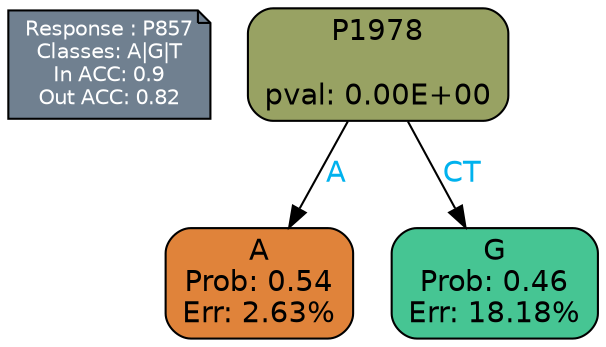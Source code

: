 digraph Tree {
node [shape=box, style="filled, rounded", color="black", fontname=helvetica] ;
graph [ranksep=equally, splines=polylines, bgcolor=transparent, dpi=600] ;
edge [fontname=helvetica] ;
LEGEND [label="Response : P857
Classes: A|G|T
In ACC: 0.9
Out ACC: 0.82
",shape=note,align=left,style=filled,fillcolor="slategray",fontcolor="white",fontsize=10];1 [label="P1978

pval: 0.00E+00", fillcolor="#98a263"] ;
2 [label="A
Prob: 0.54
Err: 2.63%", fillcolor="#e0833a"] ;
3 [label="G
Prob: 0.46
Err: 18.18%", fillcolor="#46c593"] ;
1 -> 2 [label="A",fontcolor=deepskyblue2] ;
1 -> 3 [label="CT",fontcolor=deepskyblue2] ;
{rank = same; 2;3;}{rank = same; LEGEND;1;}}